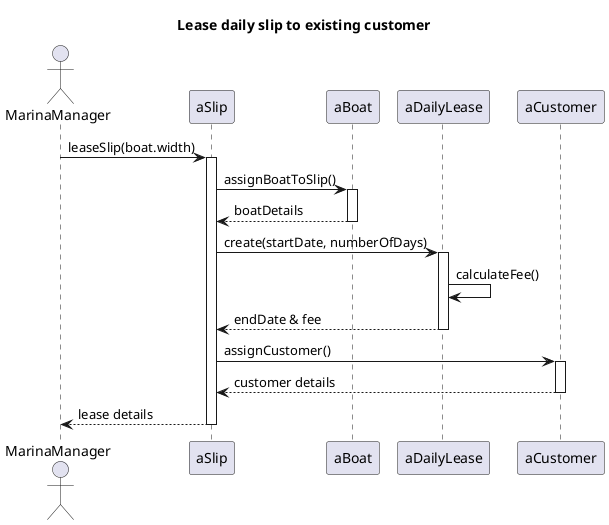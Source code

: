 @startuml 

title Lease daily slip to existing customer
actor MarinaManager

participant aSlip 
participant aBoat 

MarinaManager -> aSlip : leaseSlip(boat.width)
activate aSlip

aSlip -> aBoat : assignBoatToSlip()
activate aBoat
aBoat --> aSlip : boatDetails
deactivate aBoat

aSlip -> aDailyLease : create(startDate, numberOfDays)
activate aDailyLease
aDailyLease -> aDailyLease : calculateFee()
aDailyLease --> aSlip : endDate & fee
deactivate aDailyLease

aSlip -> aCustomer : assignCustomer()
activate aCustomer
aCustomer --> aSlip : customer details
deactivate aCustomer

aSlip --> MarinaManager : lease details
deactivate aSlip

@enduml